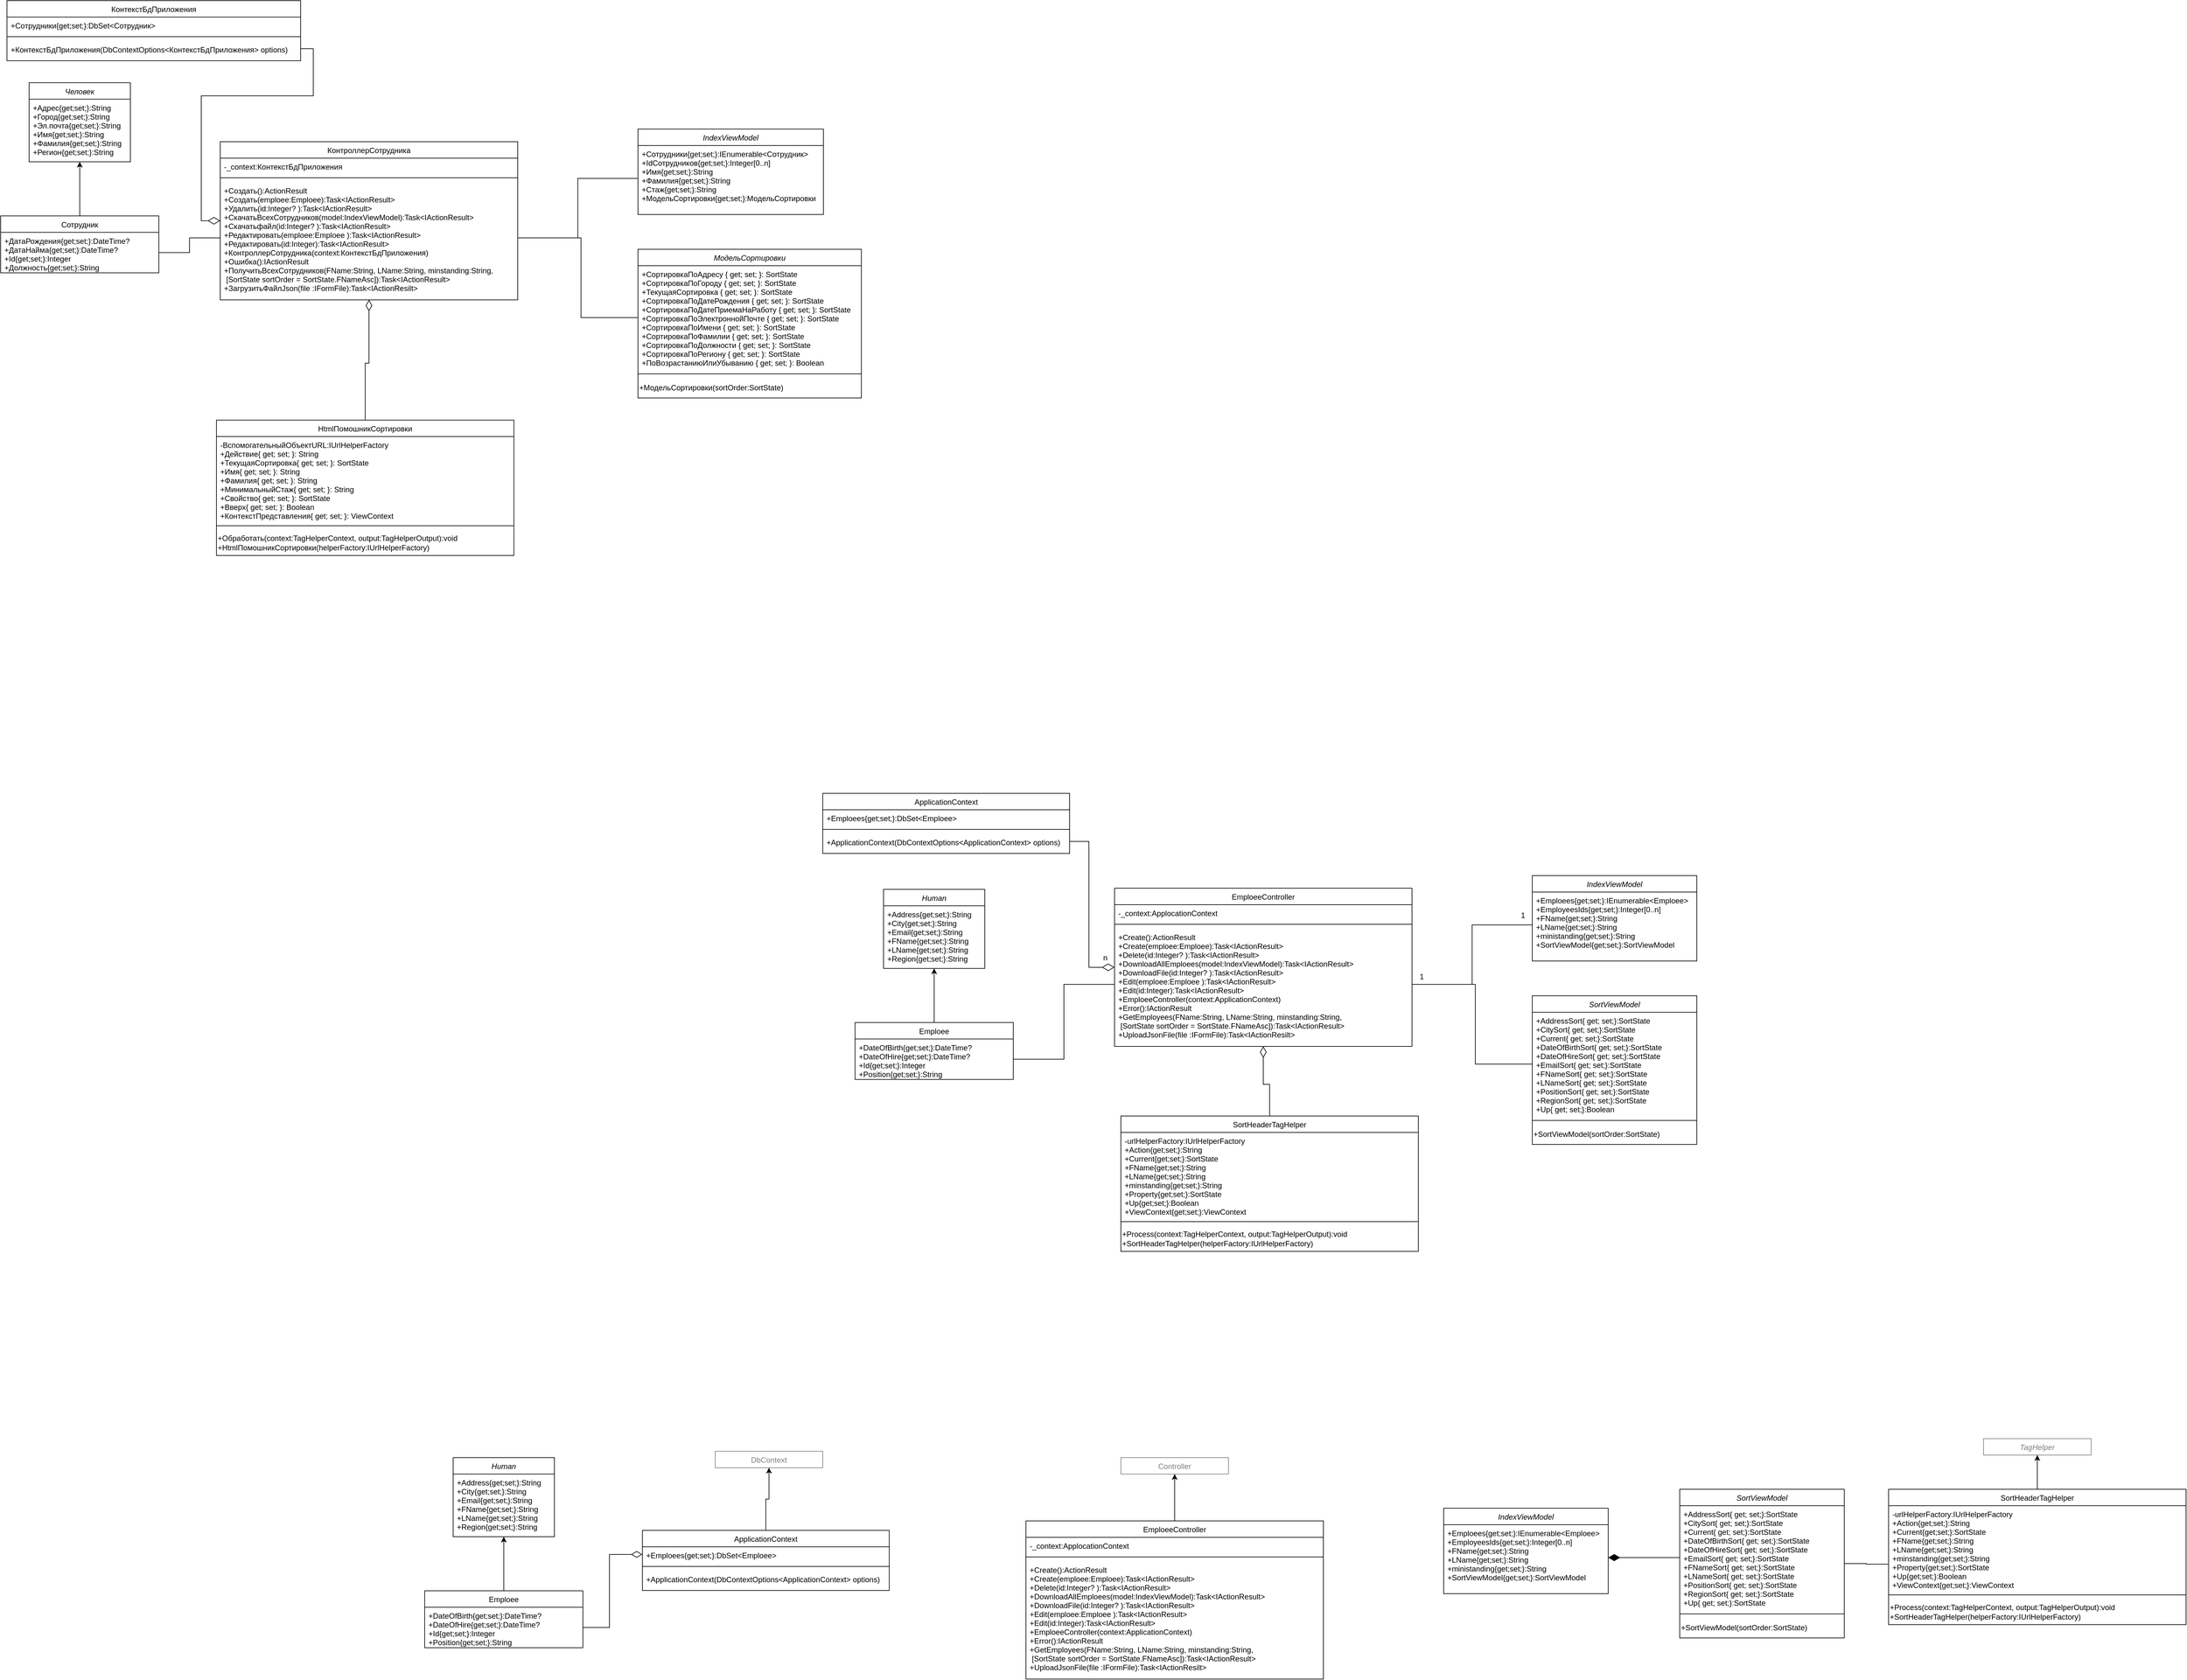<mxfile version="24.1.0" type="device">
  <diagram id="C5RBs43oDa-KdzZeNtuy" name="Page-1">
    <mxGraphModel dx="3457" dy="5893" grid="1" gridSize="10" guides="1" tooltips="1" connect="1" arrows="1" fold="1" page="1" pageScale="1" pageWidth="827" pageHeight="1169" math="0" shadow="0">
      <root>
        <mxCell id="WIyWlLk6GJQsqaUBKTNV-0" />
        <mxCell id="WIyWlLk6GJQsqaUBKTNV-1" parent="WIyWlLk6GJQsqaUBKTNV-0" />
        <mxCell id="UO6ceEUE-K-IvFFHwdzp-2" value="Human" style="swimlane;fontStyle=2;align=center;verticalAlign=middle;childLayout=stackLayout;horizontal=1;startSize=26;horizontalStack=0;resizeParent=1;resizeLast=0;collapsible=1;marginBottom=0;rounded=0;shadow=0;strokeWidth=1;" vertex="1" parent="WIyWlLk6GJQsqaUBKTNV-1">
          <mxGeometry x="-275" y="-620" width="160" height="125" as="geometry">
            <mxRectangle x="20" y="505" width="170" height="26" as="alternateBounds" />
          </mxGeometry>
        </mxCell>
        <mxCell id="UO6ceEUE-K-IvFFHwdzp-3" value="+Address{get;set;}:String&#xa;+City{get;set;}:String&#xa;+Email{get;set;}:String&#xa;+FName{get;set;}:String&#xa;+LName{get;set;}:String&#xa;+Region{get;set;}:String" style="text;align=left;verticalAlign=top;spacingLeft=4;spacingRight=4;overflow=hidden;rotatable=0;points=[[0,0.5],[1,0.5]];portConstraint=eastwest;" vertex="1" parent="UO6ceEUE-K-IvFFHwdzp-2">
          <mxGeometry y="26" width="160" height="94" as="geometry" />
        </mxCell>
        <mxCell id="UO6ceEUE-K-IvFFHwdzp-10" style="edgeStyle=orthogonalEdgeStyle;rounded=0;orthogonalLoop=1;jettySize=auto;html=1;entryX=0.5;entryY=1;entryDx=0;entryDy=0;" edge="1" parent="WIyWlLk6GJQsqaUBKTNV-1" source="UO6ceEUE-K-IvFFHwdzp-8" target="UO6ceEUE-K-IvFFHwdzp-2">
          <mxGeometry relative="1" as="geometry" />
        </mxCell>
        <mxCell id="UO6ceEUE-K-IvFFHwdzp-8" value="Emploee" style="swimlane;fontStyle=0;align=center;verticalAlign=top;childLayout=stackLayout;horizontal=1;startSize=26;horizontalStack=0;resizeParent=1;resizeLast=0;collapsible=1;marginBottom=0;rounded=0;shadow=0;strokeWidth=1;" vertex="1" parent="WIyWlLk6GJQsqaUBKTNV-1">
          <mxGeometry x="-320" y="-409.5" width="250" height="90" as="geometry">
            <mxRectangle x="20" y="505" width="170" height="26" as="alternateBounds" />
          </mxGeometry>
        </mxCell>
        <mxCell id="UO6ceEUE-K-IvFFHwdzp-9" value="+DateOfBirth{get;set;}:DateTime?&#xa;+DateOfHire{get;set;}:DateTime?&#xa;+Id{get;set;}:Integer&#xa;+Position{get;set;}:String&#xa;" style="text;align=left;verticalAlign=top;spacingLeft=4;spacingRight=4;overflow=hidden;rotatable=0;points=[[0,0.5],[1,0.5]];portConstraint=eastwest;" vertex="1" parent="UO6ceEUE-K-IvFFHwdzp-8">
          <mxGeometry y="26" width="250" height="64" as="geometry" />
        </mxCell>
        <mxCell id="UO6ceEUE-K-IvFFHwdzp-18" style="edgeStyle=orthogonalEdgeStyle;rounded=0;orthogonalLoop=1;jettySize=auto;html=1;exitX=0.5;exitY=0;exitDx=0;exitDy=0;entryX=0.5;entryY=1;entryDx=0;entryDy=0;" edge="1" parent="WIyWlLk6GJQsqaUBKTNV-1" source="UO6ceEUE-K-IvFFHwdzp-11" target="UO6ceEUE-K-IvFFHwdzp-14">
          <mxGeometry relative="1" as="geometry" />
        </mxCell>
        <mxCell id="UO6ceEUE-K-IvFFHwdzp-11" value="ApplicationContext" style="swimlane;fontStyle=0;align=center;verticalAlign=top;childLayout=stackLayout;horizontal=1;startSize=26;horizontalStack=0;resizeParent=1;resizeLast=0;collapsible=1;marginBottom=0;rounded=0;shadow=0;strokeWidth=1;" vertex="1" parent="WIyWlLk6GJQsqaUBKTNV-1">
          <mxGeometry x="24" y="-505" width="390" height="95" as="geometry">
            <mxRectangle x="20" y="505" width="170" height="26" as="alternateBounds" />
          </mxGeometry>
        </mxCell>
        <mxCell id="UO6ceEUE-K-IvFFHwdzp-12" value="+Emploees{get;set;}:DbSet&lt;Emploee&gt;&#xa;&#xa;" style="text;align=left;verticalAlign=top;spacingLeft=4;spacingRight=4;overflow=hidden;rotatable=0;points=[[0,0.5],[1,0.5]];portConstraint=eastwest;" vertex="1" parent="UO6ceEUE-K-IvFFHwdzp-11">
          <mxGeometry y="26" width="390" height="24" as="geometry" />
        </mxCell>
        <mxCell id="UO6ceEUE-K-IvFFHwdzp-4" value="" style="line;html=1;strokeWidth=1;align=left;verticalAlign=middle;spacingTop=-1;spacingLeft=3;spacingRight=3;rotatable=0;labelPosition=right;points=[];portConstraint=eastwest;" vertex="1" parent="UO6ceEUE-K-IvFFHwdzp-11">
          <mxGeometry y="50" width="390" height="14" as="geometry" />
        </mxCell>
        <mxCell id="UO6ceEUE-K-IvFFHwdzp-13" value="+ApplicationContext(DbContextOptions&lt;ApplicationContext&gt; options)&#xa;" style="text;align=left;verticalAlign=top;spacingLeft=4;spacingRight=4;overflow=hidden;rotatable=0;points=[[0,0.5],[1,0.5]];portConstraint=eastwest;" vertex="1" parent="UO6ceEUE-K-IvFFHwdzp-11">
          <mxGeometry y="64" width="390" height="24" as="geometry" />
        </mxCell>
        <mxCell id="UO6ceEUE-K-IvFFHwdzp-14" value="DbContext" style="swimlane;fontStyle=0;align=center;verticalAlign=middle;childLayout=stackLayout;horizontal=1;startSize=26;horizontalStack=0;resizeParent=1;resizeLast=0;collapsible=1;marginBottom=0;rounded=0;shadow=0;strokeWidth=1;strokeColor=#808080;fontColor=#808080;" vertex="1" collapsed="1" parent="WIyWlLk6GJQsqaUBKTNV-1">
          <mxGeometry x="139" y="-630" width="170" height="26" as="geometry">
            <mxRectangle x="355" y="380" width="160" height="60" as="alternateBounds" />
          </mxGeometry>
        </mxCell>
        <mxCell id="UO6ceEUE-K-IvFFHwdzp-16" value="" style="line;html=1;strokeWidth=1;align=left;verticalAlign=middle;spacingTop=-1;spacingLeft=3;spacingRight=3;rotatable=0;labelPosition=right;points=[];portConstraint=eastwest;strokeColor=#808080;fillColor=#808080;" vertex="1" parent="UO6ceEUE-K-IvFFHwdzp-14">
          <mxGeometry y="26" width="160" height="34" as="geometry" />
        </mxCell>
        <mxCell id="UO6ceEUE-K-IvFFHwdzp-27" value="Controller" style="swimlane;fontStyle=0;align=center;verticalAlign=middle;childLayout=stackLayout;horizontal=1;startSize=26;horizontalStack=0;resizeParent=1;resizeLast=0;collapsible=1;marginBottom=0;rounded=0;shadow=0;strokeWidth=1;strokeColor=#808080;fontColor=#808080;" vertex="1" collapsed="1" parent="WIyWlLk6GJQsqaUBKTNV-1">
          <mxGeometry x="780" y="-620" width="170" height="26" as="geometry">
            <mxRectangle x="355" y="380" width="160" height="60" as="alternateBounds" />
          </mxGeometry>
        </mxCell>
        <mxCell id="UO6ceEUE-K-IvFFHwdzp-28" value="" style="line;html=1;strokeWidth=1;align=left;verticalAlign=middle;spacingTop=-1;spacingLeft=3;spacingRight=3;rotatable=0;labelPosition=right;points=[];portConstraint=eastwest;strokeColor=#808080;fillColor=#808080;" vertex="1" parent="UO6ceEUE-K-IvFFHwdzp-27">
          <mxGeometry y="26" width="160" height="34" as="geometry" />
        </mxCell>
        <mxCell id="UO6ceEUE-K-IvFFHwdzp-35" style="edgeStyle=orthogonalEdgeStyle;rounded=0;orthogonalLoop=1;jettySize=auto;html=1;exitX=0.5;exitY=0;exitDx=0;exitDy=0;entryX=0.5;entryY=1;entryDx=0;entryDy=0;" edge="1" parent="WIyWlLk6GJQsqaUBKTNV-1" source="UO6ceEUE-K-IvFFHwdzp-31" target="UO6ceEUE-K-IvFFHwdzp-27">
          <mxGeometry relative="1" as="geometry" />
        </mxCell>
        <mxCell id="UO6ceEUE-K-IvFFHwdzp-31" value="EmploeeController" style="swimlane;fontStyle=0;align=center;verticalAlign=top;childLayout=stackLayout;horizontal=1;startSize=26;horizontalStack=0;resizeParent=1;resizeLast=0;collapsible=1;marginBottom=0;rounded=0;shadow=0;strokeWidth=1;" vertex="1" parent="WIyWlLk6GJQsqaUBKTNV-1">
          <mxGeometry x="630" y="-520" width="470" height="250" as="geometry">
            <mxRectangle x="20" y="505" width="170" height="26" as="alternateBounds" />
          </mxGeometry>
        </mxCell>
        <mxCell id="UO6ceEUE-K-IvFFHwdzp-32" value="-_context:ApplocationContext" style="text;align=left;verticalAlign=top;spacingLeft=4;spacingRight=4;overflow=hidden;rotatable=0;points=[[0,0.5],[1,0.5]];portConstraint=eastwest;" vertex="1" parent="UO6ceEUE-K-IvFFHwdzp-31">
          <mxGeometry y="26" width="470" height="24" as="geometry" />
        </mxCell>
        <mxCell id="UO6ceEUE-K-IvFFHwdzp-33" value="" style="line;html=1;strokeWidth=1;align=left;verticalAlign=middle;spacingTop=-1;spacingLeft=3;spacingRight=3;rotatable=0;labelPosition=right;points=[];portConstraint=eastwest;" vertex="1" parent="UO6ceEUE-K-IvFFHwdzp-31">
          <mxGeometry y="50" width="470" height="14" as="geometry" />
        </mxCell>
        <mxCell id="UO6ceEUE-K-IvFFHwdzp-34" value="+Create():ActionResult&#xa;+Create(emploee:Emploee):Task&lt;IActionResult&gt;&#xa;+Delete(id:Integer? ):Task&lt;IActionResult&gt;&#xa;+DownloadAllEmploees(model:IndexViewModel):Task&lt;IActionResult&gt;&#xa;+DownloadFile(id:Integer? ):Task&lt;IActionResult&gt;&#xa;+Edit(emploee:Emploee ):Task&lt;IActionResult&gt;&#xa;+Edit(id:Integer):Task&lt;IActionResult&gt;&#xa;+EmploeeController(context:ApplicationContext)&#xa;+Error():IActionResult&#xa;+GetEmployees(FName:String, LName:String, minstanding:String,&#xa; [SortState sortOrder = SortState.FNameAsc]):Task&lt;IActionResult&gt;&#xa;+UploadJsonFile(file :IFormFile):Task&lt;IActionResilt&gt;" style="text;align=left;verticalAlign=top;spacingLeft=4;spacingRight=4;overflow=hidden;rotatable=0;points=[[0,0.5],[1,0.5]];portConstraint=eastwest;" vertex="1" parent="UO6ceEUE-K-IvFFHwdzp-31">
          <mxGeometry y="64" width="470" height="176" as="geometry" />
        </mxCell>
        <mxCell id="UO6ceEUE-K-IvFFHwdzp-37" value="TagHelper" style="swimlane;fontStyle=2;align=center;verticalAlign=middle;childLayout=stackLayout;horizontal=1;startSize=26;horizontalStack=0;resizeParent=1;resizeLast=0;collapsible=1;marginBottom=0;rounded=0;shadow=0;strokeWidth=1;strokeColor=#808080;fontColor=#808080;" vertex="1" collapsed="1" parent="WIyWlLk6GJQsqaUBKTNV-1">
          <mxGeometry x="2143" y="-650" width="170" height="26" as="geometry">
            <mxRectangle x="355" y="380" width="160" height="60" as="alternateBounds" />
          </mxGeometry>
        </mxCell>
        <mxCell id="UO6ceEUE-K-IvFFHwdzp-38" value="" style="line;html=1;strokeWidth=1;align=left;verticalAlign=middle;spacingTop=-1;spacingLeft=3;spacingRight=3;rotatable=0;labelPosition=right;points=[];portConstraint=eastwest;strokeColor=#808080;fillColor=#808080;" vertex="1" parent="UO6ceEUE-K-IvFFHwdzp-37">
          <mxGeometry y="26" width="160" height="34" as="geometry" />
        </mxCell>
        <mxCell id="UO6ceEUE-K-IvFFHwdzp-44" style="edgeStyle=orthogonalEdgeStyle;rounded=0;orthogonalLoop=1;jettySize=auto;html=1;exitX=0.5;exitY=0;exitDx=0;exitDy=0;entryX=0.5;entryY=1;entryDx=0;entryDy=0;" edge="1" parent="WIyWlLk6GJQsqaUBKTNV-1" source="UO6ceEUE-K-IvFFHwdzp-39" target="UO6ceEUE-K-IvFFHwdzp-37">
          <mxGeometry relative="1" as="geometry" />
        </mxCell>
        <mxCell id="UO6ceEUE-K-IvFFHwdzp-39" value="SortHeaderTagHelper" style="swimlane;fontStyle=0;align=center;verticalAlign=top;childLayout=stackLayout;horizontal=1;startSize=26;horizontalStack=0;resizeParent=1;resizeLast=0;collapsible=1;marginBottom=0;rounded=0;shadow=0;strokeWidth=1;" vertex="1" parent="WIyWlLk6GJQsqaUBKTNV-1">
          <mxGeometry x="1993" y="-570" width="470" height="214" as="geometry">
            <mxRectangle x="20" y="505" width="170" height="26" as="alternateBounds" />
          </mxGeometry>
        </mxCell>
        <mxCell id="UO6ceEUE-K-IvFFHwdzp-42" value="-urlHelperFactory:IUrlHelperFactory&#xa;+Action{get;set;}:String&#xa;+Current{get;set;}:SortState&#xa;+FName{get;set;}:String&#xa;+LName{get;set;}:String&#xa;+minstanding{get;set;}:String&#xa;+Property{get;set;}:SortState&#xa;+Up{get;set;}:Boolean&#xa;+ViewContext{get;set;}:ViewContext&#xa;" style="text;align=left;verticalAlign=top;spacingLeft=4;spacingRight=4;overflow=hidden;rotatable=0;points=[[0,0.5],[1,0.5]];portConstraint=eastwest;" vertex="1" parent="UO6ceEUE-K-IvFFHwdzp-39">
          <mxGeometry y="26" width="470" height="134" as="geometry" />
        </mxCell>
        <mxCell id="UO6ceEUE-K-IvFFHwdzp-41" value="" style="line;html=1;strokeWidth=1;align=left;verticalAlign=middle;spacingTop=-1;spacingLeft=3;spacingRight=3;rotatable=0;labelPosition=right;points=[];portConstraint=eastwest;" vertex="1" parent="UO6ceEUE-K-IvFFHwdzp-39">
          <mxGeometry y="160" width="470" height="14" as="geometry" />
        </mxCell>
        <mxCell id="UO6ceEUE-K-IvFFHwdzp-43" value="+Process(context:TagHelperContext, output:TagHelperOutput):void&lt;div&gt;+SortHeaderTagHelper(helperFactory:IUrlHelperFactory)&lt;/div&gt;" style="text;html=1;align=left;verticalAlign=middle;resizable=0;points=[];autosize=1;strokeColor=none;fillColor=none;" vertex="1" parent="UO6ceEUE-K-IvFFHwdzp-39">
          <mxGeometry y="174" width="470" height="40" as="geometry" />
        </mxCell>
        <mxCell id="UO6ceEUE-K-IvFFHwdzp-45" value="IndexViewModel" style="swimlane;fontStyle=2;align=center;verticalAlign=middle;childLayout=stackLayout;horizontal=1;startSize=26;horizontalStack=0;resizeParent=1;resizeLast=0;collapsible=1;marginBottom=0;rounded=0;shadow=0;strokeWidth=1;" vertex="1" parent="WIyWlLk6GJQsqaUBKTNV-1">
          <mxGeometry x="1290" y="-540" width="260" height="135" as="geometry">
            <mxRectangle x="20" y="505" width="170" height="26" as="alternateBounds" />
          </mxGeometry>
        </mxCell>
        <mxCell id="UO6ceEUE-K-IvFFHwdzp-46" value="+Emploees{get;set;}:IEnumerable&lt;Emploee&gt;&#xa;+EmployeesIds{get;set;}:Integer[0..n]&#xa;+FName{get;set;}:String&#xa;+LName{get;set;}:String&#xa;+ministanding{get;set;}:String&#xa;+SortViewModel{get;set;}:SortViewModel&#xa;" style="text;align=left;verticalAlign=top;spacingLeft=4;spacingRight=4;overflow=hidden;rotatable=0;points=[[0,0.5],[1,0.5]];portConstraint=eastwest;" vertex="1" parent="UO6ceEUE-K-IvFFHwdzp-45">
          <mxGeometry y="26" width="260" height="104" as="geometry" />
        </mxCell>
        <mxCell id="UO6ceEUE-K-IvFFHwdzp-47" value="SortViewModel" style="swimlane;fontStyle=2;align=center;verticalAlign=middle;childLayout=stackLayout;horizontal=1;startSize=26;horizontalStack=0;resizeParent=1;resizeLast=0;collapsible=1;marginBottom=0;rounded=0;shadow=0;strokeWidth=1;" vertex="1" parent="WIyWlLk6GJQsqaUBKTNV-1">
          <mxGeometry x="1663" y="-570" width="260" height="235" as="geometry">
            <mxRectangle x="20" y="505" width="170" height="26" as="alternateBounds" />
          </mxGeometry>
        </mxCell>
        <mxCell id="UO6ceEUE-K-IvFFHwdzp-48" value="+AddressSort{ get; set;}:SortState&#xa;+CitySort{ get; set;}:SortState&#xa;+Current{ get; set;}:SortState&#xa;+DateOfBirthSort{ get; set;}:SortState&#xa;+DateOfHireSort{ get; set;}:SortState&#xa;+EmailSort{ get; set;}:SortState&#xa;+FNameSort{ get; set;}:SortState&#xa;+LNameSort{ get; set;}:SortState&#xa;+PositionSort{ get; set;}:SortState&#xa;+RegionSort{ get; set;}:SortState&#xa;+Up{ get; set;}:SortState&#xa;&#xa;" style="text;align=left;verticalAlign=top;spacingLeft=4;spacingRight=4;overflow=hidden;rotatable=0;points=[[0,0.5],[1,0.5]];portConstraint=eastwest;" vertex="1" parent="UO6ceEUE-K-IvFFHwdzp-47">
          <mxGeometry y="26" width="260" height="164" as="geometry" />
        </mxCell>
        <mxCell id="UO6ceEUE-K-IvFFHwdzp-49" value="" style="line;html=1;strokeWidth=1;align=left;verticalAlign=middle;spacingTop=-1;spacingLeft=3;spacingRight=3;rotatable=0;labelPosition=right;points=[];portConstraint=eastwest;" vertex="1" parent="UO6ceEUE-K-IvFFHwdzp-47">
          <mxGeometry y="190" width="260" height="14" as="geometry" />
        </mxCell>
        <mxCell id="UO6ceEUE-K-IvFFHwdzp-50" value="+SortViewModel(sortOrder:SortState)" style="text;html=1;align=left;verticalAlign=middle;resizable=0;points=[];autosize=1;strokeColor=none;fillColor=none;" vertex="1" parent="UO6ceEUE-K-IvFFHwdzp-47">
          <mxGeometry y="204" width="260" height="30" as="geometry" />
        </mxCell>
        <mxCell id="UO6ceEUE-K-IvFFHwdzp-53" style="edgeStyle=orthogonalEdgeStyle;rounded=0;orthogonalLoop=1;jettySize=auto;html=1;entryX=0;entryY=0.5;entryDx=0;entryDy=0;endArrow=diamondThin;endFill=0;startSize=7;endSize=15;" edge="1" parent="WIyWlLk6GJQsqaUBKTNV-1" source="UO6ceEUE-K-IvFFHwdzp-9" target="UO6ceEUE-K-IvFFHwdzp-12">
          <mxGeometry relative="1" as="geometry" />
        </mxCell>
        <mxCell id="UO6ceEUE-K-IvFFHwdzp-58" style="edgeStyle=orthogonalEdgeStyle;rounded=0;orthogonalLoop=1;jettySize=auto;html=1;entryX=-0.002;entryY=0.69;entryDx=0;entryDy=0;entryPerimeter=0;endArrow=none;endFill=0;" edge="1" parent="WIyWlLk6GJQsqaUBKTNV-1" source="UO6ceEUE-K-IvFFHwdzp-47" target="UO6ceEUE-K-IvFFHwdzp-42">
          <mxGeometry relative="1" as="geometry" />
        </mxCell>
        <mxCell id="UO6ceEUE-K-IvFFHwdzp-60" style="edgeStyle=orthogonalEdgeStyle;rounded=0;orthogonalLoop=1;jettySize=auto;html=1;entryX=1;entryY=0.5;entryDx=0;entryDy=0;endArrow=diamondThin;endFill=1;endSize=16;" edge="1" parent="WIyWlLk6GJQsqaUBKTNV-1" source="UO6ceEUE-K-IvFFHwdzp-48" target="UO6ceEUE-K-IvFFHwdzp-46">
          <mxGeometry relative="1" as="geometry" />
        </mxCell>
        <mxCell id="UO6ceEUE-K-IvFFHwdzp-65" value="Human" style="swimlane;fontStyle=2;align=center;verticalAlign=middle;childLayout=stackLayout;horizontal=1;startSize=26;horizontalStack=0;resizeParent=1;resizeLast=0;collapsible=1;marginBottom=0;rounded=0;shadow=0;strokeWidth=1;" vertex="1" parent="WIyWlLk6GJQsqaUBKTNV-1">
          <mxGeometry x="405" y="-1518.25" width="160" height="125" as="geometry">
            <mxRectangle x="20" y="505" width="170" height="26" as="alternateBounds" />
          </mxGeometry>
        </mxCell>
        <mxCell id="UO6ceEUE-K-IvFFHwdzp-66" value="+Address{get;set;}:String&#xa;+City{get;set;}:String&#xa;+Email{get;set;}:String&#xa;+FName{get;set;}:String&#xa;+LName{get;set;}:String&#xa;+Region{get;set;}:String" style="text;align=left;verticalAlign=top;spacingLeft=4;spacingRight=4;overflow=hidden;rotatable=0;points=[[0,0.5],[1,0.5]];portConstraint=eastwest;" vertex="1" parent="UO6ceEUE-K-IvFFHwdzp-65">
          <mxGeometry y="26" width="160" height="94" as="geometry" />
        </mxCell>
        <mxCell id="UO6ceEUE-K-IvFFHwdzp-67" style="edgeStyle=orthogonalEdgeStyle;rounded=0;orthogonalLoop=1;jettySize=auto;html=1;entryX=0.5;entryY=1;entryDx=0;entryDy=0;" edge="1" parent="WIyWlLk6GJQsqaUBKTNV-1" source="UO6ceEUE-K-IvFFHwdzp-68" target="UO6ceEUE-K-IvFFHwdzp-65">
          <mxGeometry relative="1" as="geometry" />
        </mxCell>
        <mxCell id="UO6ceEUE-K-IvFFHwdzp-68" value="Emploee" style="swimlane;fontStyle=0;align=center;verticalAlign=top;childLayout=stackLayout;horizontal=1;startSize=26;horizontalStack=0;resizeParent=1;resizeLast=0;collapsible=1;marginBottom=0;rounded=0;shadow=0;strokeWidth=1;" vertex="1" parent="WIyWlLk6GJQsqaUBKTNV-1">
          <mxGeometry x="360" y="-1307.75" width="250" height="90" as="geometry">
            <mxRectangle x="20" y="505" width="170" height="26" as="alternateBounds" />
          </mxGeometry>
        </mxCell>
        <mxCell id="UO6ceEUE-K-IvFFHwdzp-69" value="+DateOfBirth{get;set;}:DateTime?&#xa;+DateOfHire{get;set;}:DateTime?&#xa;+Id{get;set;}:Integer&#xa;+Position{get;set;}:String&#xa;" style="text;align=left;verticalAlign=top;spacingLeft=4;spacingRight=4;overflow=hidden;rotatable=0;points=[[0,0.5],[1,0.5]];portConstraint=eastwest;" vertex="1" parent="UO6ceEUE-K-IvFFHwdzp-68">
          <mxGeometry y="26" width="250" height="64" as="geometry" />
        </mxCell>
        <mxCell id="UO6ceEUE-K-IvFFHwdzp-71" value="ApplicationContext" style="swimlane;fontStyle=0;align=center;verticalAlign=top;childLayout=stackLayout;horizontal=1;startSize=26;horizontalStack=0;resizeParent=1;resizeLast=0;collapsible=1;marginBottom=0;rounded=0;shadow=0;strokeWidth=1;" vertex="1" parent="WIyWlLk6GJQsqaUBKTNV-1">
          <mxGeometry x="309" y="-1670" width="390" height="95" as="geometry">
            <mxRectangle x="20" y="505" width="170" height="26" as="alternateBounds" />
          </mxGeometry>
        </mxCell>
        <mxCell id="UO6ceEUE-K-IvFFHwdzp-72" value="+Emploees{get;set;}:DbSet&lt;Emploee&gt;&#xa;&#xa;" style="text;align=left;verticalAlign=top;spacingLeft=4;spacingRight=4;overflow=hidden;rotatable=0;points=[[0,0.5],[1,0.5]];portConstraint=eastwest;" vertex="1" parent="UO6ceEUE-K-IvFFHwdzp-71">
          <mxGeometry y="26" width="390" height="24" as="geometry" />
        </mxCell>
        <mxCell id="UO6ceEUE-K-IvFFHwdzp-73" value="" style="line;html=1;strokeWidth=1;align=left;verticalAlign=middle;spacingTop=-1;spacingLeft=3;spacingRight=3;rotatable=0;labelPosition=right;points=[];portConstraint=eastwest;" vertex="1" parent="UO6ceEUE-K-IvFFHwdzp-71">
          <mxGeometry y="50" width="390" height="14" as="geometry" />
        </mxCell>
        <mxCell id="UO6ceEUE-K-IvFFHwdzp-74" value="+ApplicationContext(DbContextOptions&lt;ApplicationContext&gt; options)&#xa;" style="text;align=left;verticalAlign=top;spacingLeft=4;spacingRight=4;overflow=hidden;rotatable=0;points=[[0,0.5],[1,0.5]];portConstraint=eastwest;" vertex="1" parent="UO6ceEUE-K-IvFFHwdzp-71">
          <mxGeometry y="64" width="390" height="24" as="geometry" />
        </mxCell>
        <mxCell id="UO6ceEUE-K-IvFFHwdzp-80" value="EmploeeController" style="swimlane;fontStyle=0;align=center;verticalAlign=top;childLayout=stackLayout;horizontal=1;startSize=26;horizontalStack=0;resizeParent=1;resizeLast=0;collapsible=1;marginBottom=0;rounded=0;shadow=0;strokeWidth=1;" vertex="1" parent="WIyWlLk6GJQsqaUBKTNV-1">
          <mxGeometry x="770" y="-1520" width="470" height="250" as="geometry">
            <mxRectangle x="20" y="505" width="170" height="26" as="alternateBounds" />
          </mxGeometry>
        </mxCell>
        <mxCell id="UO6ceEUE-K-IvFFHwdzp-81" value="-_context:ApplocationContext" style="text;align=left;verticalAlign=top;spacingLeft=4;spacingRight=4;overflow=hidden;rotatable=0;points=[[0,0.5],[1,0.5]];portConstraint=eastwest;" vertex="1" parent="UO6ceEUE-K-IvFFHwdzp-80">
          <mxGeometry y="26" width="470" height="24" as="geometry" />
        </mxCell>
        <mxCell id="UO6ceEUE-K-IvFFHwdzp-82" value="" style="line;html=1;strokeWidth=1;align=left;verticalAlign=middle;spacingTop=-1;spacingLeft=3;spacingRight=3;rotatable=0;labelPosition=right;points=[];portConstraint=eastwest;" vertex="1" parent="UO6ceEUE-K-IvFFHwdzp-80">
          <mxGeometry y="50" width="470" height="14" as="geometry" />
        </mxCell>
        <mxCell id="UO6ceEUE-K-IvFFHwdzp-83" value="+Create():ActionResult&#xa;+Create(emploee:Emploee):Task&lt;IActionResult&gt;&#xa;+Delete(id:Integer? ):Task&lt;IActionResult&gt;&#xa;+DownloadAllEmploees(model:IndexViewModel):Task&lt;IActionResult&gt;&#xa;+DownloadFile(id:Integer? ):Task&lt;IActionResult&gt;&#xa;+Edit(emploee:Emploee ):Task&lt;IActionResult&gt;&#xa;+Edit(id:Integer):Task&lt;IActionResult&gt;&#xa;+EmploeeController(context:ApplicationContext)&#xa;+Error():IActionResult&#xa;+GetEmployees(FName:String, LName:String, minstanding:String,&#xa; [SortState sortOrder = SortState.FNameAsc]):Task&lt;IActionResult&gt;&#xa;+UploadJsonFile(file :IFormFile):Task&lt;IActionResilt&gt;" style="text;align=left;verticalAlign=top;spacingLeft=4;spacingRight=4;overflow=hidden;rotatable=0;points=[[0,0.5],[1,0.5]];portConstraint=eastwest;" vertex="1" parent="UO6ceEUE-K-IvFFHwdzp-80">
          <mxGeometry y="64" width="470" height="176" as="geometry" />
        </mxCell>
        <mxCell id="UO6ceEUE-K-IvFFHwdzp-87" value="IndexViewModel" style="swimlane;fontStyle=2;align=center;verticalAlign=middle;childLayout=stackLayout;horizontal=1;startSize=26;horizontalStack=0;resizeParent=1;resizeLast=0;collapsible=1;marginBottom=0;rounded=0;shadow=0;strokeWidth=1;" vertex="1" parent="WIyWlLk6GJQsqaUBKTNV-1">
          <mxGeometry x="1430" y="-1540" width="260" height="135" as="geometry">
            <mxRectangle x="20" y="505" width="170" height="26" as="alternateBounds" />
          </mxGeometry>
        </mxCell>
        <mxCell id="UO6ceEUE-K-IvFFHwdzp-88" value="+Emploees{get;set;}:IEnumerable&lt;Emploee&gt;&#xa;+EmployeesIds{get;set;}:Integer[0..n]&#xa;+FName{get;set;}:String&#xa;+LName{get;set;}:String&#xa;+ministanding{get;set;}:String&#xa;+SortViewModel{get;set;}:SortViewModel&#xa;" style="text;align=left;verticalAlign=top;spacingLeft=4;spacingRight=4;overflow=hidden;rotatable=0;points=[[0,0.5],[1,0.5]];portConstraint=eastwest;" vertex="1" parent="UO6ceEUE-K-IvFFHwdzp-87">
          <mxGeometry y="26" width="260" height="104" as="geometry" />
        </mxCell>
        <mxCell id="UO6ceEUE-K-IvFFHwdzp-89" value="SortViewModel" style="swimlane;fontStyle=2;align=center;verticalAlign=middle;childLayout=stackLayout;horizontal=1;startSize=26;horizontalStack=0;resizeParent=1;resizeLast=0;collapsible=1;marginBottom=0;rounded=0;shadow=0;strokeWidth=1;" vertex="1" parent="WIyWlLk6GJQsqaUBKTNV-1">
          <mxGeometry x="1430" y="-1350" width="260" height="235" as="geometry">
            <mxRectangle x="20" y="505" width="170" height="26" as="alternateBounds" />
          </mxGeometry>
        </mxCell>
        <mxCell id="UO6ceEUE-K-IvFFHwdzp-90" value="+AddressSort{ get; set;}:SortState&#xa;+CitySort{ get; set;}:SortState&#xa;+Current{ get; set;}:SortState&#xa;+DateOfBirthSort{ get; set;}:SortState&#xa;+DateOfHireSort{ get; set;}:SortState&#xa;+EmailSort{ get; set;}:SortState&#xa;+FNameSort{ get; set;}:SortState&#xa;+LNameSort{ get; set;}:SortState&#xa;+PositionSort{ get; set;}:SortState&#xa;+RegionSort{ get; set;}:SortState&#xa;+Up{ get; set;}:Boolean&#xa;&#xa;" style="text;align=left;verticalAlign=top;spacingLeft=4;spacingRight=4;overflow=hidden;rotatable=0;points=[[0,0.5],[1,0.5]];portConstraint=eastwest;" vertex="1" parent="UO6ceEUE-K-IvFFHwdzp-89">
          <mxGeometry y="26" width="260" height="164" as="geometry" />
        </mxCell>
        <mxCell id="UO6ceEUE-K-IvFFHwdzp-91" value="" style="line;html=1;strokeWidth=1;align=left;verticalAlign=middle;spacingTop=-1;spacingLeft=3;spacingRight=3;rotatable=0;labelPosition=right;points=[];portConstraint=eastwest;" vertex="1" parent="UO6ceEUE-K-IvFFHwdzp-89">
          <mxGeometry y="190" width="260" height="14" as="geometry" />
        </mxCell>
        <mxCell id="UO6ceEUE-K-IvFFHwdzp-92" value="+SortViewModel(sortOrder:SortState)" style="text;html=1;align=left;verticalAlign=middle;resizable=0;points=[];autosize=1;strokeColor=none;fillColor=none;" vertex="1" parent="UO6ceEUE-K-IvFFHwdzp-89">
          <mxGeometry y="204" width="260" height="30" as="geometry" />
        </mxCell>
        <mxCell id="UO6ceEUE-K-IvFFHwdzp-94" style="edgeStyle=orthogonalEdgeStyle;rounded=0;orthogonalLoop=1;jettySize=auto;html=1;entryX=0;entryY=0.5;entryDx=0;entryDy=0;startSize=0;endSize=17;endArrow=diamondThin;endFill=0;" edge="1" parent="WIyWlLk6GJQsqaUBKTNV-1" source="UO6ceEUE-K-IvFFHwdzp-74" target="UO6ceEUE-K-IvFFHwdzp-80">
          <mxGeometry relative="1" as="geometry" />
        </mxCell>
        <mxCell id="UO6ceEUE-K-IvFFHwdzp-96" value="n" style="text;html=1;align=center;verticalAlign=middle;resizable=0;points=[];autosize=1;strokeColor=none;fillColor=none;" vertex="1" parent="WIyWlLk6GJQsqaUBKTNV-1">
          <mxGeometry x="740" y="-1425" width="30" height="30" as="geometry" />
        </mxCell>
        <mxCell id="UO6ceEUE-K-IvFFHwdzp-99" style="edgeStyle=orthogonalEdgeStyle;rounded=0;orthogonalLoop=1;jettySize=auto;html=1;entryX=0;entryY=0.5;entryDx=0;entryDy=0;endArrow=none;endFill=0;" edge="1" parent="WIyWlLk6GJQsqaUBKTNV-1" source="UO6ceEUE-K-IvFFHwdzp-83" target="UO6ceEUE-K-IvFFHwdzp-88">
          <mxGeometry relative="1" as="geometry" />
        </mxCell>
        <mxCell id="UO6ceEUE-K-IvFFHwdzp-100" value="1" style="text;html=1;align=center;verticalAlign=middle;resizable=0;points=[];autosize=1;strokeColor=none;fillColor=none;" vertex="1" parent="WIyWlLk6GJQsqaUBKTNV-1">
          <mxGeometry x="1240" y="-1395" width="30" height="30" as="geometry" />
        </mxCell>
        <mxCell id="UO6ceEUE-K-IvFFHwdzp-101" value="1" style="text;html=1;align=center;verticalAlign=middle;resizable=0;points=[];autosize=1;strokeColor=none;fillColor=none;" vertex="1" parent="WIyWlLk6GJQsqaUBKTNV-1">
          <mxGeometry x="1400" y="-1492" width="30" height="30" as="geometry" />
        </mxCell>
        <mxCell id="UO6ceEUE-K-IvFFHwdzp-116" style="edgeStyle=orthogonalEdgeStyle;rounded=0;orthogonalLoop=1;jettySize=auto;html=1;exitX=0.5;exitY=0;exitDx=0;exitDy=0;entryX=0.5;entryY=1;entryDx=0;entryDy=0;endArrow=diamondThin;endFill=0;endSize=15;" edge="1" parent="WIyWlLk6GJQsqaUBKTNV-1" source="UO6ceEUE-K-IvFFHwdzp-102" target="UO6ceEUE-K-IvFFHwdzp-80">
          <mxGeometry relative="1" as="geometry" />
        </mxCell>
        <mxCell id="UO6ceEUE-K-IvFFHwdzp-102" value="SortHeaderTagHelper" style="swimlane;fontStyle=0;align=center;verticalAlign=top;childLayout=stackLayout;horizontal=1;startSize=26;horizontalStack=0;resizeParent=1;resizeLast=0;collapsible=1;marginBottom=0;rounded=0;shadow=0;strokeWidth=1;" vertex="1" parent="WIyWlLk6GJQsqaUBKTNV-1">
          <mxGeometry x="780" y="-1160" width="470" height="214" as="geometry">
            <mxRectangle x="20" y="505" width="170" height="26" as="alternateBounds" />
          </mxGeometry>
        </mxCell>
        <mxCell id="UO6ceEUE-K-IvFFHwdzp-103" value="-urlHelperFactory:IUrlHelperFactory&#xa;+Action{get;set;}:String&#xa;+Current{get;set;}:SortState&#xa;+FName{get;set;}:String&#xa;+LName{get;set;}:String&#xa;+minstanding{get;set;}:String&#xa;+Property{get;set;}:SortState&#xa;+Up{get;set;}:Boolean&#xa;+ViewContext{get;set;}:ViewContext&#xa;" style="text;align=left;verticalAlign=top;spacingLeft=4;spacingRight=4;overflow=hidden;rotatable=0;points=[[0,0.5],[1,0.5]];portConstraint=eastwest;" vertex="1" parent="UO6ceEUE-K-IvFFHwdzp-102">
          <mxGeometry y="26" width="470" height="134" as="geometry" />
        </mxCell>
        <mxCell id="UO6ceEUE-K-IvFFHwdzp-104" value="" style="line;html=1;strokeWidth=1;align=left;verticalAlign=middle;spacingTop=-1;spacingLeft=3;spacingRight=3;rotatable=0;labelPosition=right;points=[];portConstraint=eastwest;" vertex="1" parent="UO6ceEUE-K-IvFFHwdzp-102">
          <mxGeometry y="160" width="470" height="14" as="geometry" />
        </mxCell>
        <mxCell id="UO6ceEUE-K-IvFFHwdzp-105" value="+Process(context:TagHelperContext, output:TagHelperOutput):void&lt;div&gt;+SortHeaderTagHelper(helperFactory:IUrlHelperFactory)&lt;/div&gt;" style="text;html=1;align=left;verticalAlign=middle;resizable=0;points=[];autosize=1;strokeColor=none;fillColor=none;" vertex="1" parent="UO6ceEUE-K-IvFFHwdzp-102">
          <mxGeometry y="174" width="470" height="40" as="geometry" />
        </mxCell>
        <mxCell id="UO6ceEUE-K-IvFFHwdzp-107" style="edgeStyle=orthogonalEdgeStyle;rounded=0;orthogonalLoop=1;jettySize=auto;html=1;exitX=0;exitY=0.5;exitDx=0;exitDy=0;entryX=1;entryY=0.5;entryDx=0;entryDy=0;endArrow=none;endFill=0;" edge="1" parent="WIyWlLk6GJQsqaUBKTNV-1" source="UO6ceEUE-K-IvFFHwdzp-83" target="UO6ceEUE-K-IvFFHwdzp-69">
          <mxGeometry relative="1" as="geometry" />
        </mxCell>
        <mxCell id="UO6ceEUE-K-IvFFHwdzp-115" style="edgeStyle=orthogonalEdgeStyle;rounded=0;orthogonalLoop=1;jettySize=auto;html=1;endArrow=none;endFill=0;" edge="1" parent="WIyWlLk6GJQsqaUBKTNV-1" target="UO6ceEUE-K-IvFFHwdzp-90">
          <mxGeometry relative="1" as="geometry">
            <mxPoint x="1239.47" y="-1368" as="sourcePoint" />
            <mxPoint x="1400" y="-1260" as="targetPoint" />
            <Array as="points">
              <mxPoint x="1340" y="-1368" />
              <mxPoint x="1340" y="-1242" />
            </Array>
          </mxGeometry>
        </mxCell>
        <mxCell id="UO6ceEUE-K-IvFFHwdzp-117" value="Человек" style="swimlane;fontStyle=2;align=center;verticalAlign=middle;childLayout=stackLayout;horizontal=1;startSize=26;horizontalStack=0;resizeParent=1;resizeLast=0;collapsible=1;marginBottom=0;rounded=0;shadow=0;strokeWidth=1;" vertex="1" parent="WIyWlLk6GJQsqaUBKTNV-1">
          <mxGeometry x="-945" y="-2793.25" width="160" height="125" as="geometry">
            <mxRectangle x="20" y="505" width="170" height="26" as="alternateBounds" />
          </mxGeometry>
        </mxCell>
        <mxCell id="UO6ceEUE-K-IvFFHwdzp-118" value="+Адрес{get;set;}:String&#xa;+Город{get;set;}:String&#xa;+Эл.почта{get;set;}:String&#xa;+Имя{get;set;}:String&#xa;+Фамилия{get;set;}:String&#xa;+Регион{get;set;}:String" style="text;align=left;verticalAlign=top;spacingLeft=4;spacingRight=4;overflow=hidden;rotatable=0;points=[[0,0.5],[1,0.5]];portConstraint=eastwest;" vertex="1" parent="UO6ceEUE-K-IvFFHwdzp-117">
          <mxGeometry y="26" width="160" height="94" as="geometry" />
        </mxCell>
        <mxCell id="UO6ceEUE-K-IvFFHwdzp-119" style="edgeStyle=orthogonalEdgeStyle;rounded=0;orthogonalLoop=1;jettySize=auto;html=1;entryX=0.5;entryY=1;entryDx=0;entryDy=0;" edge="1" parent="WIyWlLk6GJQsqaUBKTNV-1" source="UO6ceEUE-K-IvFFHwdzp-120" target="UO6ceEUE-K-IvFFHwdzp-117">
          <mxGeometry relative="1" as="geometry" />
        </mxCell>
        <mxCell id="UO6ceEUE-K-IvFFHwdzp-120" value="Сотрудник" style="swimlane;fontStyle=0;align=center;verticalAlign=top;childLayout=stackLayout;horizontal=1;startSize=26;horizontalStack=0;resizeParent=1;resizeLast=0;collapsible=1;marginBottom=0;rounded=0;shadow=0;strokeWidth=1;" vertex="1" parent="WIyWlLk6GJQsqaUBKTNV-1">
          <mxGeometry x="-990" y="-2582.75" width="250" height="90" as="geometry">
            <mxRectangle x="20" y="505" width="170" height="26" as="alternateBounds" />
          </mxGeometry>
        </mxCell>
        <mxCell id="UO6ceEUE-K-IvFFHwdzp-121" value="+ДатаРождения{get;set;}:DateTime?&#xa;+ДатаНайма{get;set;}:DateTime?&#xa;+Id{get;set;}:Integer&#xa;+Должность{get;set;}:String&#xa;" style="text;align=left;verticalAlign=top;spacingLeft=4;spacingRight=4;overflow=hidden;rotatable=0;points=[[0,0.5],[1,0.5]];portConstraint=eastwest;" vertex="1" parent="UO6ceEUE-K-IvFFHwdzp-120">
          <mxGeometry y="26" width="250" height="64" as="geometry" />
        </mxCell>
        <mxCell id="UO6ceEUE-K-IvFFHwdzp-122" value="КонтекстБдПриложения" style="swimlane;fontStyle=0;align=center;verticalAlign=top;childLayout=stackLayout;horizontal=1;startSize=26;horizontalStack=0;resizeParent=1;resizeLast=0;collapsible=1;marginBottom=0;rounded=0;shadow=0;strokeWidth=1;" vertex="1" parent="WIyWlLk6GJQsqaUBKTNV-1">
          <mxGeometry x="-980" y="-2923" width="464" height="95" as="geometry">
            <mxRectangle x="20" y="505" width="170" height="26" as="alternateBounds" />
          </mxGeometry>
        </mxCell>
        <mxCell id="UO6ceEUE-K-IvFFHwdzp-123" value="+Сотрудники{get;set;}:DbSet&lt;Сотрудник&gt;&#xa;&#xa;" style="text;align=left;verticalAlign=top;spacingLeft=4;spacingRight=4;overflow=hidden;rotatable=0;points=[[0,0.5],[1,0.5]];portConstraint=eastwest;" vertex="1" parent="UO6ceEUE-K-IvFFHwdzp-122">
          <mxGeometry y="26" width="464" height="24" as="geometry" />
        </mxCell>
        <mxCell id="UO6ceEUE-K-IvFFHwdzp-124" value="" style="line;html=1;strokeWidth=1;align=left;verticalAlign=middle;spacingTop=-1;spacingLeft=3;spacingRight=3;rotatable=0;labelPosition=right;points=[];portConstraint=eastwest;" vertex="1" parent="UO6ceEUE-K-IvFFHwdzp-122">
          <mxGeometry y="50" width="464" height="14" as="geometry" />
        </mxCell>
        <mxCell id="UO6ceEUE-K-IvFFHwdzp-125" value="+КонтекстБдПриложения(DbContextOptions&lt;КонтекстБдПриложения&gt; options)&#xa;" style="text;align=left;verticalAlign=top;spacingLeft=4;spacingRight=4;overflow=hidden;rotatable=0;points=[[0,0.5],[1,0.5]];portConstraint=eastwest;" vertex="1" parent="UO6ceEUE-K-IvFFHwdzp-122">
          <mxGeometry y="64" width="464" height="24" as="geometry" />
        </mxCell>
        <mxCell id="UO6ceEUE-K-IvFFHwdzp-126" value="КонтроллерСотрудника" style="swimlane;fontStyle=0;align=center;verticalAlign=top;childLayout=stackLayout;horizontal=1;startSize=26;horizontalStack=0;resizeParent=1;resizeLast=0;collapsible=1;marginBottom=0;rounded=0;shadow=0;strokeWidth=1;" vertex="1" parent="WIyWlLk6GJQsqaUBKTNV-1">
          <mxGeometry x="-643" y="-2700" width="470" height="250" as="geometry">
            <mxRectangle x="20" y="505" width="170" height="26" as="alternateBounds" />
          </mxGeometry>
        </mxCell>
        <mxCell id="UO6ceEUE-K-IvFFHwdzp-127" value="-_context:КонтекстБдПриложения" style="text;align=left;verticalAlign=top;spacingLeft=4;spacingRight=4;overflow=hidden;rotatable=0;points=[[0,0.5],[1,0.5]];portConstraint=eastwest;" vertex="1" parent="UO6ceEUE-K-IvFFHwdzp-126">
          <mxGeometry y="26" width="470" height="24" as="geometry" />
        </mxCell>
        <mxCell id="UO6ceEUE-K-IvFFHwdzp-128" value="" style="line;html=1;strokeWidth=1;align=left;verticalAlign=middle;spacingTop=-1;spacingLeft=3;spacingRight=3;rotatable=0;labelPosition=right;points=[];portConstraint=eastwest;" vertex="1" parent="UO6ceEUE-K-IvFFHwdzp-126">
          <mxGeometry y="50" width="470" height="14" as="geometry" />
        </mxCell>
        <mxCell id="UO6ceEUE-K-IvFFHwdzp-129" value="+Создать():ActionResult&#xa;+Создать(emploee:Emploee):Task&lt;IActionResult&gt;&#xa;+Удалить(id:Integer? ):Task&lt;IActionResult&gt;&#xa;+СкачатьВсехСотрудников(model:IndexViewModel):Task&lt;IActionResult&gt;&#xa;+Скачатьфайл(id:Integer? ):Task&lt;IActionResult&gt;&#xa;+Редактировать(emploee:Emploee ):Task&lt;IActionResult&gt;&#xa;+Редактировать(id:Integer):Task&lt;IActionResult&gt;&#xa;+КонтроллерСотрудника(context:КонтекстБдПриложения)&#xa;+Ошибка():IActionResult&#xa;+ПолучитьВсехСотрудников(FName:String, LName:String, minstanding:String,&#xa; [SortState sortOrder = SortState.FNameAsc]):Task&lt;IActionResult&gt;&#xa;+ЗагрузитьФайлJson(file :IFormFile):Task&lt;IActionResilt&gt;" style="text;align=left;verticalAlign=top;spacingLeft=4;spacingRight=4;overflow=hidden;rotatable=0;points=[[0,0.5],[1,0.5]];portConstraint=eastwest;" vertex="1" parent="UO6ceEUE-K-IvFFHwdzp-126">
          <mxGeometry y="64" width="470" height="176" as="geometry" />
        </mxCell>
        <mxCell id="UO6ceEUE-K-IvFFHwdzp-130" value="IndexViewModel" style="swimlane;fontStyle=2;align=center;verticalAlign=middle;childLayout=stackLayout;horizontal=1;startSize=26;horizontalStack=0;resizeParent=1;resizeLast=0;collapsible=1;marginBottom=0;rounded=0;shadow=0;strokeWidth=1;" vertex="1" parent="WIyWlLk6GJQsqaUBKTNV-1">
          <mxGeometry x="17" y="-2720" width="293" height="135" as="geometry">
            <mxRectangle x="20" y="505" width="170" height="26" as="alternateBounds" />
          </mxGeometry>
        </mxCell>
        <mxCell id="UO6ceEUE-K-IvFFHwdzp-131" value="+Сотрудники{get;set;}:IEnumerable&lt;Сотрудник&gt;&#xa;+IdСотрудников{get;set;}:Integer[0..n]&#xa;+Имя{get;set;}:String&#xa;+Фамилия{get;set;}:String&#xa;+Стаж{get;set;}:String&#xa;+МодельСортировки{get;set;}:МодельСортировки&#xa;" style="text;align=left;verticalAlign=top;spacingLeft=4;spacingRight=4;overflow=hidden;rotatable=0;points=[[0,0.5],[1,0.5]];portConstraint=eastwest;" vertex="1" parent="UO6ceEUE-K-IvFFHwdzp-130">
          <mxGeometry y="26" width="293" height="104" as="geometry" />
        </mxCell>
        <mxCell id="UO6ceEUE-K-IvFFHwdzp-132" value="МодельСортировки" style="swimlane;fontStyle=2;align=center;verticalAlign=middle;childLayout=stackLayout;horizontal=1;startSize=26;horizontalStack=0;resizeParent=1;resizeLast=0;collapsible=1;marginBottom=0;rounded=0;shadow=0;strokeWidth=1;" vertex="1" parent="WIyWlLk6GJQsqaUBKTNV-1">
          <mxGeometry x="17" y="-2530" width="353" height="235" as="geometry">
            <mxRectangle x="20" y="505" width="170" height="26" as="alternateBounds" />
          </mxGeometry>
        </mxCell>
        <mxCell id="UO6ceEUE-K-IvFFHwdzp-133" value="+СортировкаПоАдресу { get; set; }: SortState&#xa;+СортировкаПоГороду { get; set; }: SortState&#xa;+ТекущаяСортировка { get; set; }: SortState&#xa;+СортировкаПоДатеРождения { get; set; }: SortState&#xa;+СортировкаПоДатеПриемаНаРаботу { get; set; }: SortState&#xa;+СортировкаПоЭлектроннойПочте { get; set; }: SortState&#xa;+СортировкаПоИмени { get; set; }: SortState&#xa;+СортировкаПоФамилии { get; set; }: SortState&#xa;+СортировкаПоДолжности { get; set; }: SortState&#xa;+СортировкаПоРегиону { get; set; }: SortState&#xa;+ПоВозрастаниюИлиУбыванию { get; set; }: Boolean&#xa;&#xa;" style="text;align=left;verticalAlign=top;spacingLeft=4;spacingRight=4;overflow=hidden;rotatable=0;points=[[0,0.5],[1,0.5]];portConstraint=eastwest;" vertex="1" parent="UO6ceEUE-K-IvFFHwdzp-132">
          <mxGeometry y="26" width="353" height="164" as="geometry" />
        </mxCell>
        <mxCell id="UO6ceEUE-K-IvFFHwdzp-134" value="" style="line;html=1;strokeWidth=1;align=left;verticalAlign=middle;spacingTop=-1;spacingLeft=3;spacingRight=3;rotatable=0;labelPosition=right;points=[];portConstraint=eastwest;" vertex="1" parent="UO6ceEUE-K-IvFFHwdzp-132">
          <mxGeometry y="190" width="353" height="14" as="geometry" />
        </mxCell>
        <mxCell id="UO6ceEUE-K-IvFFHwdzp-135" value="&lt;div&gt;+МодельСортировки(sortOrder:SortState)&lt;/div&gt;" style="text;html=1;align=left;verticalAlign=middle;resizable=0;points=[];autosize=1;strokeColor=none;fillColor=none;" vertex="1" parent="UO6ceEUE-K-IvFFHwdzp-132">
          <mxGeometry y="204" width="353" height="30" as="geometry" />
        </mxCell>
        <mxCell id="UO6ceEUE-K-IvFFHwdzp-136" style="edgeStyle=orthogonalEdgeStyle;rounded=0;orthogonalLoop=1;jettySize=auto;html=1;entryX=0;entryY=0.5;entryDx=0;entryDy=0;startSize=0;endSize=17;endArrow=diamondThin;endFill=0;" edge="1" parent="WIyWlLk6GJQsqaUBKTNV-1" source="UO6ceEUE-K-IvFFHwdzp-125" target="UO6ceEUE-K-IvFFHwdzp-126">
          <mxGeometry relative="1" as="geometry" />
        </mxCell>
        <mxCell id="UO6ceEUE-K-IvFFHwdzp-138" style="edgeStyle=orthogonalEdgeStyle;rounded=0;orthogonalLoop=1;jettySize=auto;html=1;entryX=0;entryY=0.5;entryDx=0;entryDy=0;endArrow=none;endFill=0;" edge="1" parent="WIyWlLk6GJQsqaUBKTNV-1" source="UO6ceEUE-K-IvFFHwdzp-129" target="UO6ceEUE-K-IvFFHwdzp-131">
          <mxGeometry relative="1" as="geometry" />
        </mxCell>
        <mxCell id="UO6ceEUE-K-IvFFHwdzp-141" style="edgeStyle=orthogonalEdgeStyle;rounded=0;orthogonalLoop=1;jettySize=auto;html=1;exitX=0.5;exitY=0;exitDx=0;exitDy=0;entryX=0.5;entryY=1;entryDx=0;entryDy=0;endArrow=diamondThin;endFill=0;endSize=15;" edge="1" parent="WIyWlLk6GJQsqaUBKTNV-1" source="UO6ceEUE-K-IvFFHwdzp-142" target="UO6ceEUE-K-IvFFHwdzp-126">
          <mxGeometry relative="1" as="geometry" />
        </mxCell>
        <mxCell id="UO6ceEUE-K-IvFFHwdzp-142" value="HtmlПомошникСортировки" style="swimlane;fontStyle=0;align=center;verticalAlign=top;childLayout=stackLayout;horizontal=1;startSize=26;horizontalStack=0;resizeParent=1;resizeLast=0;collapsible=1;marginBottom=0;rounded=0;shadow=0;strokeWidth=1;" vertex="1" parent="WIyWlLk6GJQsqaUBKTNV-1">
          <mxGeometry x="-649" y="-2260" width="470" height="214" as="geometry">
            <mxRectangle x="20" y="505" width="170" height="26" as="alternateBounds" />
          </mxGeometry>
        </mxCell>
        <mxCell id="UO6ceEUE-K-IvFFHwdzp-143" value="-ВспомогательныйОбъектURL:IUrlHelperFactory&#xa;+Действие{ get; set; }: String&#xa;+ТекущаяСортировка{ get; set; }: SortState&#xa;+Имя{ get; set; }: String&#xa;+Фамилия{ get; set; }: String&#xa;+МинимальныйСтаж{ get; set; }: String&#xa;+Свойство{ get; set; }: SortState&#xa;+Вверх{ get; set; }: Boolean&#xa;+КонтекстПредставления{ get; set; }: ViewContext&#xa;" style="text;align=left;verticalAlign=top;spacingLeft=4;spacingRight=4;overflow=hidden;rotatable=0;points=[[0,0.5],[1,0.5]];portConstraint=eastwest;" vertex="1" parent="UO6ceEUE-K-IvFFHwdzp-142">
          <mxGeometry y="26" width="470" height="134" as="geometry" />
        </mxCell>
        <mxCell id="UO6ceEUE-K-IvFFHwdzp-144" value="" style="line;html=1;strokeWidth=1;align=left;verticalAlign=middle;spacingTop=-1;spacingLeft=3;spacingRight=3;rotatable=0;labelPosition=right;points=[];portConstraint=eastwest;" vertex="1" parent="UO6ceEUE-K-IvFFHwdzp-142">
          <mxGeometry y="160" width="470" height="14" as="geometry" />
        </mxCell>
        <mxCell id="UO6ceEUE-K-IvFFHwdzp-145" value="+Обработать(context:TagHelperContext, output:TagHelperOutput):void&lt;div&gt;+&lt;span style=&quot;text-align: center;&quot;&gt;HtmlПомошникСортировки&lt;/span&gt;(helperFactory:IUrlHelperFactory)&lt;/div&gt;" style="text;html=1;align=left;verticalAlign=middle;resizable=0;points=[];autosize=1;strokeColor=none;fillColor=none;" vertex="1" parent="UO6ceEUE-K-IvFFHwdzp-142">
          <mxGeometry y="174" width="470" height="40" as="geometry" />
        </mxCell>
        <mxCell id="UO6ceEUE-K-IvFFHwdzp-146" style="edgeStyle=orthogonalEdgeStyle;rounded=0;orthogonalLoop=1;jettySize=auto;html=1;exitX=0;exitY=0.5;exitDx=0;exitDy=0;entryX=1;entryY=0.5;entryDx=0;entryDy=0;endArrow=none;endFill=0;" edge="1" parent="WIyWlLk6GJQsqaUBKTNV-1" source="UO6ceEUE-K-IvFFHwdzp-129" target="UO6ceEUE-K-IvFFHwdzp-121">
          <mxGeometry relative="1" as="geometry" />
        </mxCell>
        <mxCell id="UO6ceEUE-K-IvFFHwdzp-147" style="edgeStyle=orthogonalEdgeStyle;rounded=0;orthogonalLoop=1;jettySize=auto;html=1;endArrow=none;endFill=0;" edge="1" parent="WIyWlLk6GJQsqaUBKTNV-1" target="UO6ceEUE-K-IvFFHwdzp-133">
          <mxGeometry relative="1" as="geometry">
            <mxPoint x="-173.53" y="-2548" as="sourcePoint" />
            <mxPoint x="-13" y="-2440" as="targetPoint" />
            <Array as="points">
              <mxPoint x="-73" y="-2548" />
              <mxPoint x="-73" y="-2422" />
            </Array>
          </mxGeometry>
        </mxCell>
      </root>
    </mxGraphModel>
  </diagram>
</mxfile>
